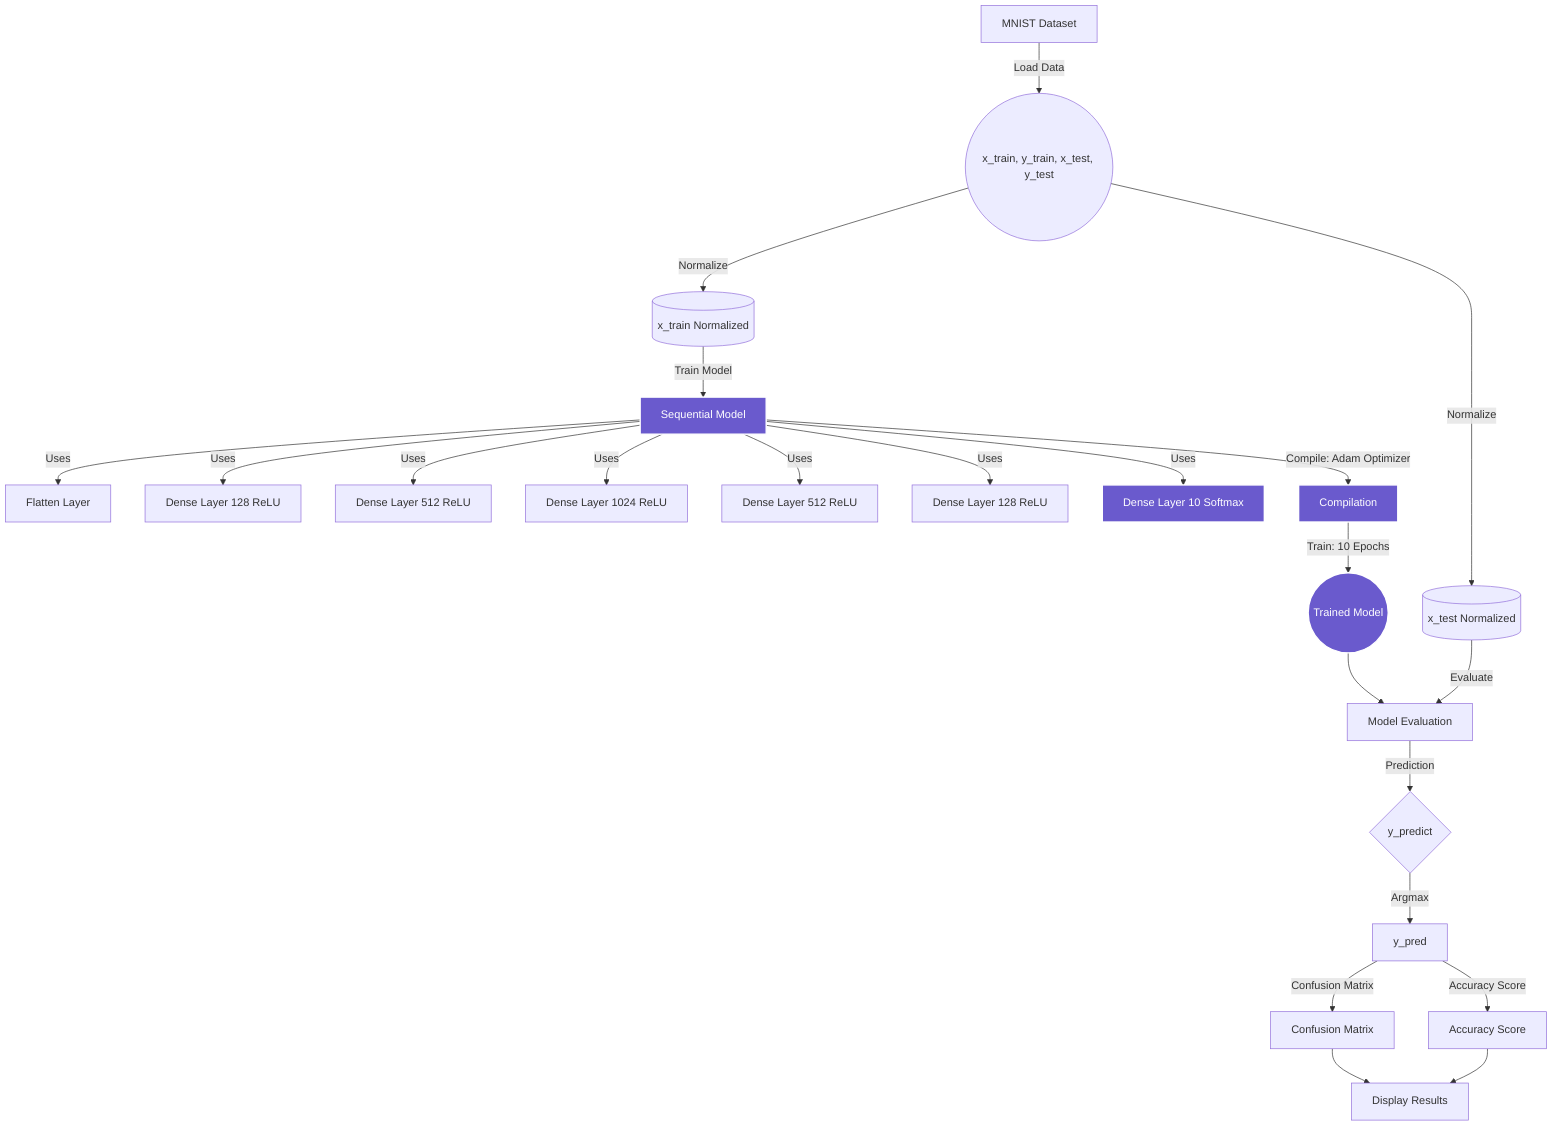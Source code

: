 flowchart TD
    %% Node for MNIST dataset loading
    A["MNIST Dataset"] -->|Load Data| B(("x_train, y_train, x_test, y_test"))
    
    %% Normalization of training and test images
    B -->|Normalize| C[("x_train Normalized")]
    B -->|Normalize| D[("x_test Normalized")]
    
    %% Sequential Model Definition
    C -->|Train Model| E["Sequential Model"]
    E -->|Uses| F["Flatten Layer"]
    E -->|Uses| G["Dense Layer 128 ReLU"]
    E -->|Uses| H["Dense Layer 512 ReLU"]
    E -->|Uses| I["Dense Layer 1024 ReLU"]
    E -->|Uses| J["Dense Layer 512 ReLU"]
    E -->|Uses| K["Dense Layer 128 ReLU"]
    E -->|Uses| L["Dense Layer 10 Softmax"]
    
    %% Model Compilation and Training
    E -->|Compile: Adam Optimizer| M["Compilation"]
    M -->|Train: 10 Epochs| N(("Trained Model"))
    
    %% Model Evaluation
    D -->|Evaluate| O["Model Evaluation"]
    N --> O
    O -->|Prediction| P{"y_predict"}
    
    %% Confusion Matrix and Accuracy
    P -->|Argmax| Q["y_pred"]
    Q -->|Confusion Matrix| R["Confusion Matrix"]
    Q -->|Accuracy Score| S["Accuracy Score"]
    
    %% Output Results
    R --> T["Display Results"]
    S --> T
    
    classDef dark fill:#333,stroke:#fff,stroke-width:2px,color:#fff;
    classDef model fill:#6A5ACD,stroke:#fff,stroke-width:2px,color:#fff;
    class E,L,M,N model;